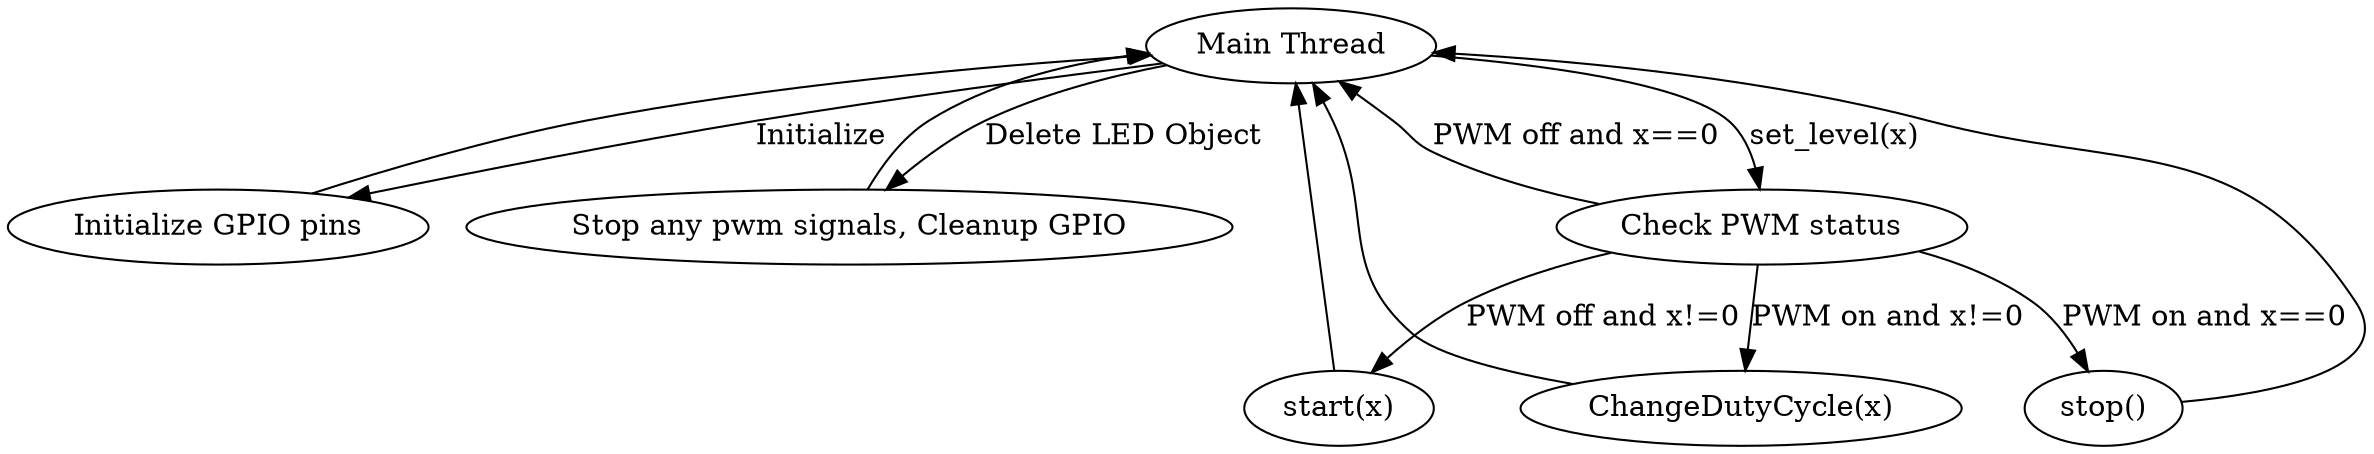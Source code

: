 digraph {
    main [label="Main Thread"]
    init [label="Initialize GPIO pins"]
    main->init [label="Initialize"]
    init->main
    del [label="Stop any pwm signals, Cleanup GPIO"]
    main->del [label="Delete LED Object"]
    del->main
    check [label="Check PWM status"]
    main->check [label="set_level(x)"]
    check->main [label="PWM off and x==0"]
    start [label="start(x)"]
    check->start [label="PWM off and x!=0"]
    stop [label="stop()"]
    check->stop [label="PWM on and x==0"]
    change [label="ChangeDutyCycle(x)"]
    check->change [label="PWM on and x!=0"]
    {start,stop,change}->main
}
